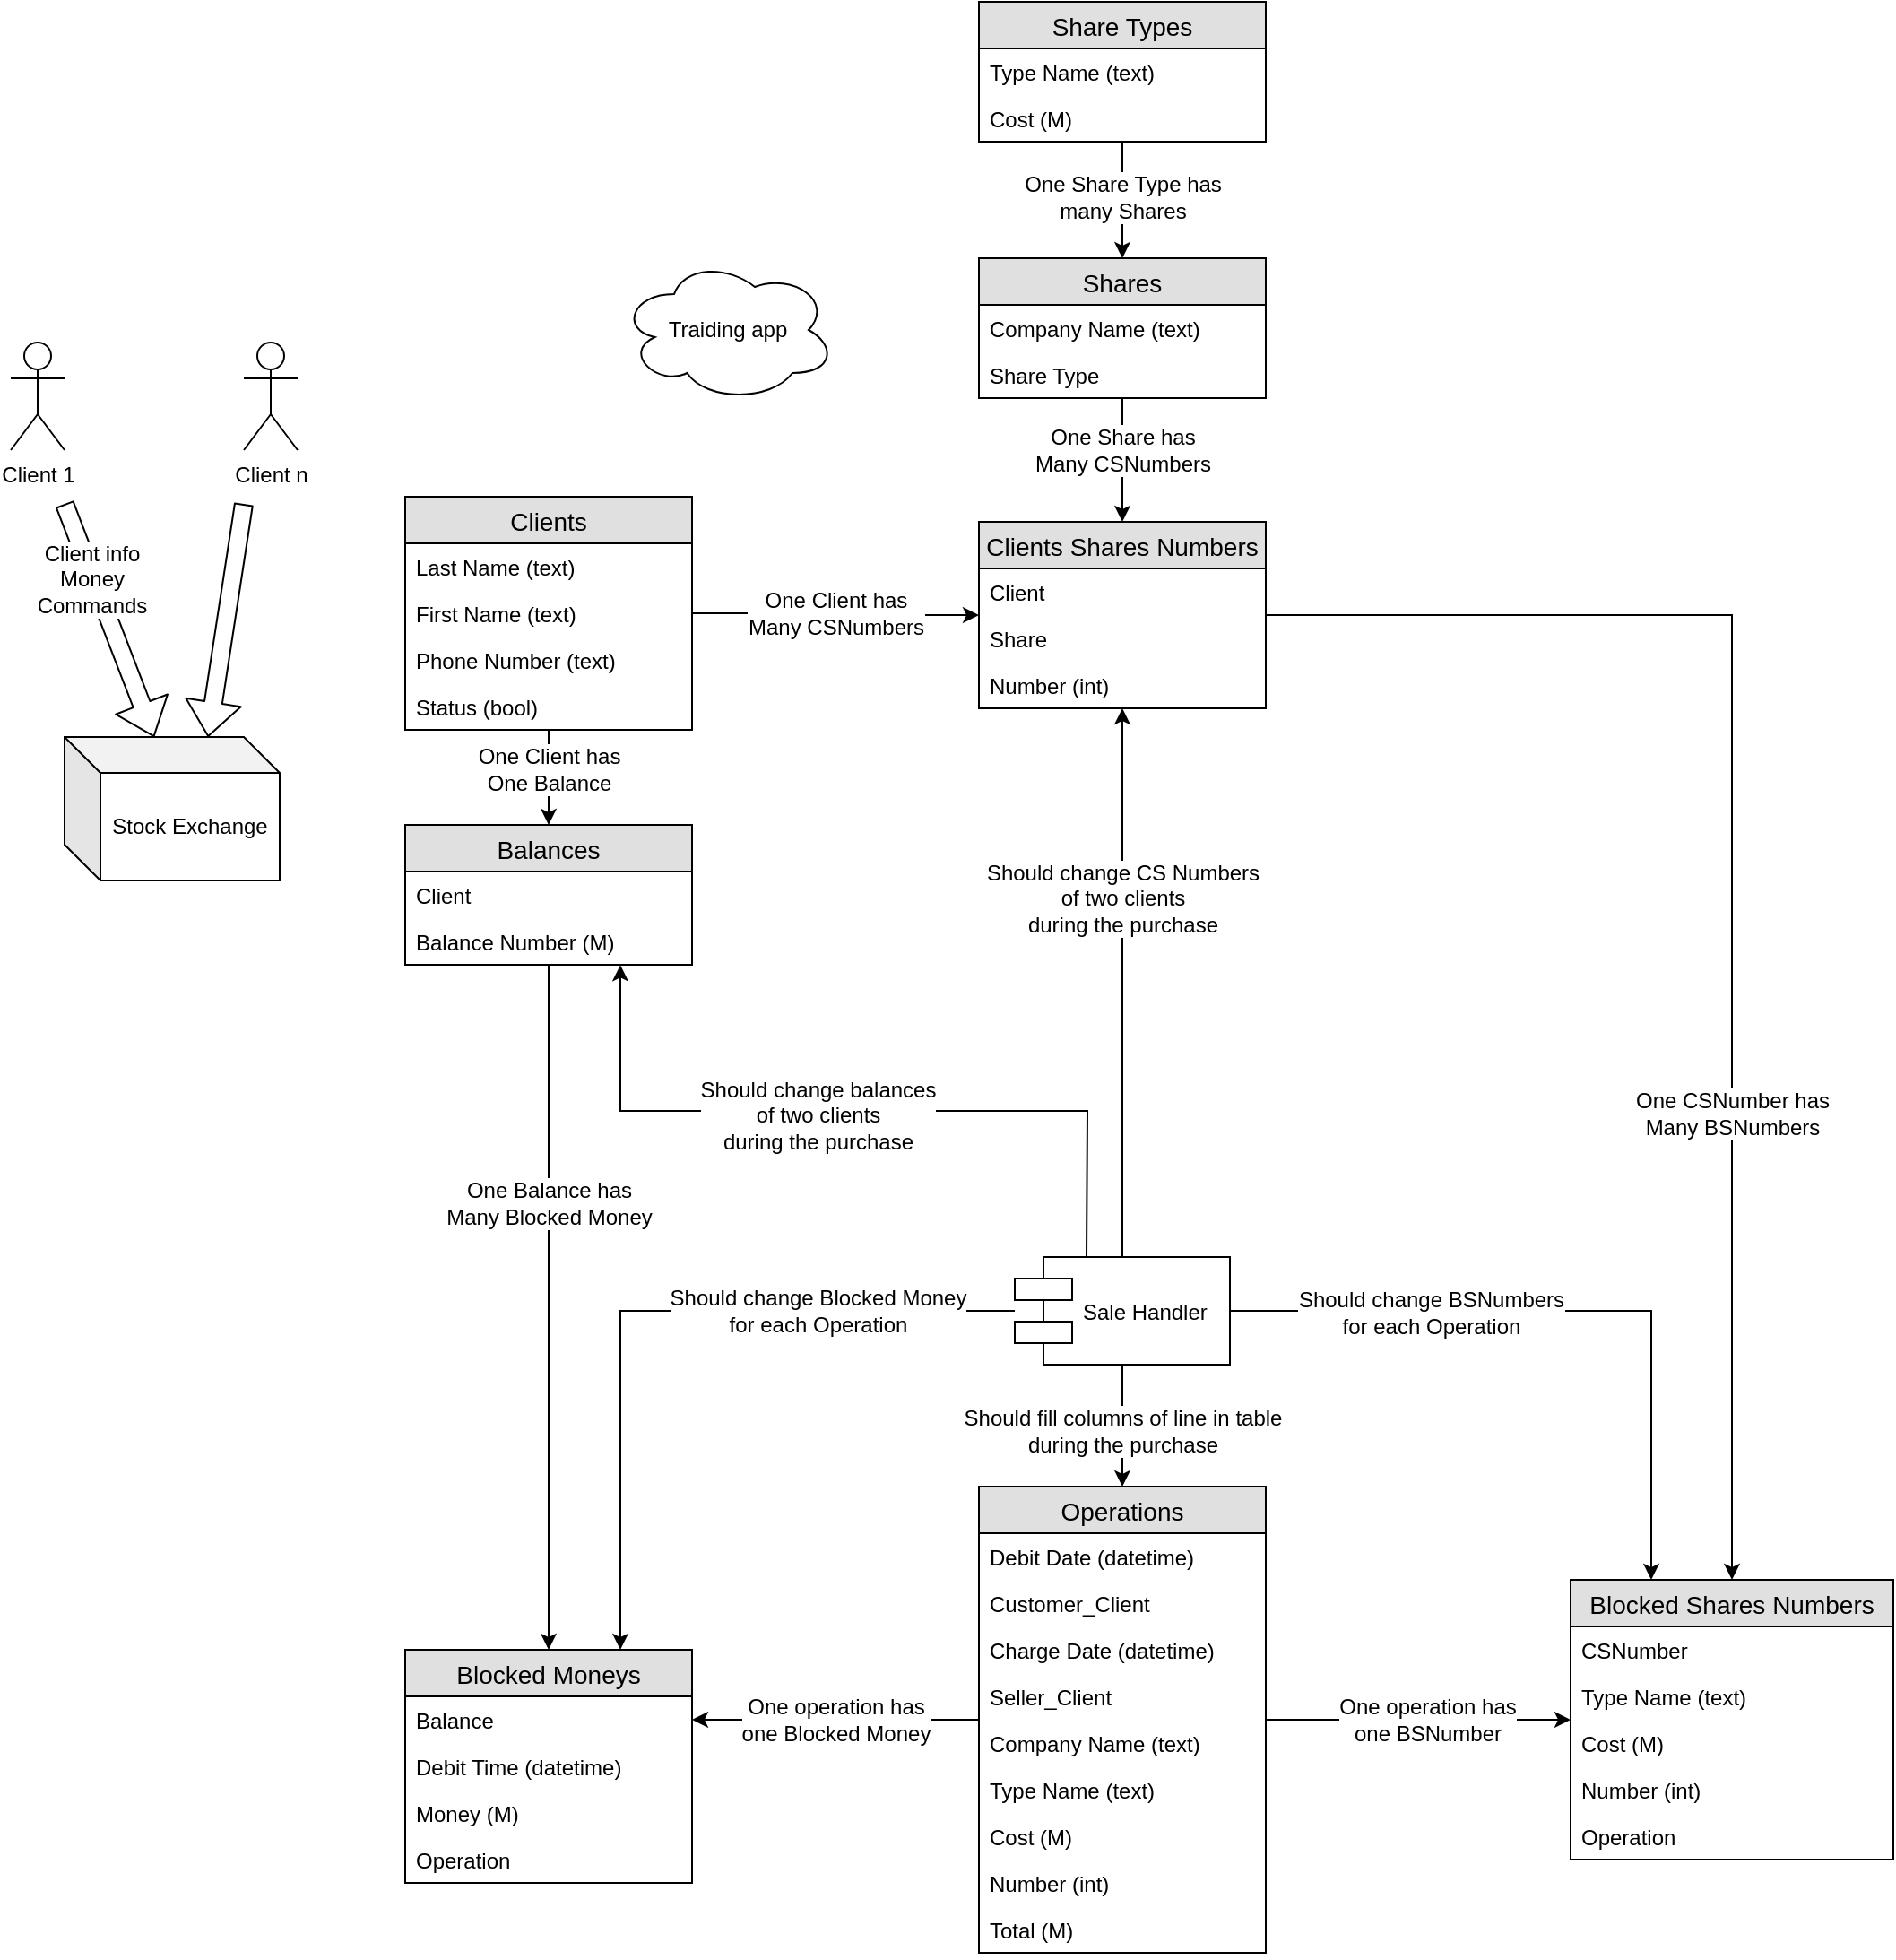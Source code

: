 <mxfile version="11.1.4" type="device"><diagram id="7F8-zEKt0B5sAVFYZIra" name="Страница 1"><mxGraphModel dx="985" dy="636" grid="1" gridSize="10" guides="1" tooltips="1" connect="1" arrows="1" fold="1" page="1" pageScale="1" pageWidth="827" pageHeight="1169" math="0" shadow="0"><root><mxCell id="0"/><mxCell id="1" parent="0"/><mxCell id="075Dc6EcmMVxBNMWxFbV-1" value="Stock Exchange" style="shape=cube;whiteSpace=wrap;html=1;boundedLbl=1;backgroundOutline=1;darkOpacity=0.05;darkOpacity2=0.1;" vertex="1" parent="1"><mxGeometry x="50" y="450" width="120" height="80" as="geometry"/></mxCell><mxCell id="075Dc6EcmMVxBNMWxFbV-2" value="&lt;div&gt;Client 1&lt;/div&gt;" style="shape=umlActor;verticalLabelPosition=bottom;labelBackgroundColor=#ffffff;verticalAlign=top;html=1;outlineConnect=0;" vertex="1" parent="1"><mxGeometry x="20" y="230" width="30" height="60" as="geometry"/></mxCell><mxCell id="075Dc6EcmMVxBNMWxFbV-3" value="Client n" style="shape=umlActor;verticalLabelPosition=bottom;labelBackgroundColor=#ffffff;verticalAlign=top;html=1;outlineConnect=0;" vertex="1" parent="1"><mxGeometry x="150" y="230" width="30" height="60" as="geometry"/></mxCell><mxCell id="075Dc6EcmMVxBNMWxFbV-4" value="" style="shape=flexArrow;endArrow=classic;html=1;entryX=0;entryY=0;entryDx=50;entryDy=0;entryPerimeter=0;" edge="1" parent="1" target="075Dc6EcmMVxBNMWxFbV-1"><mxGeometry width="50" height="50" relative="1" as="geometry"><mxPoint x="50" y="320" as="sourcePoint"/><mxPoint x="125" y="310" as="targetPoint"/></mxGeometry></mxCell><mxCell id="075Dc6EcmMVxBNMWxFbV-57" value="&lt;div&gt;Client info&lt;/div&gt;&lt;div&gt;Money&lt;/div&gt;&lt;div&gt;Commands&lt;br&gt;&lt;/div&gt;" style="text;html=1;resizable=0;points=[];align=center;verticalAlign=middle;labelBackgroundColor=#ffffff;" vertex="1" connectable="0" parent="075Dc6EcmMVxBNMWxFbV-4"><mxGeometry x="-0.36" y="-1" relative="1" as="geometry"><mxPoint as="offset"/></mxGeometry></mxCell><mxCell id="075Dc6EcmMVxBNMWxFbV-7" value="" style="shape=flexArrow;endArrow=classic;html=1;entryX=0.667;entryY=0;entryDx=0;entryDy=0;entryPerimeter=0;" edge="1" parent="1" target="075Dc6EcmMVxBNMWxFbV-1"><mxGeometry width="50" height="50" relative="1" as="geometry"><mxPoint x="150" y="320" as="sourcePoint"/><mxPoint x="250" y="360" as="targetPoint"/></mxGeometry></mxCell><mxCell id="075Dc6EcmMVxBNMWxFbV-9" value="&lt;div&gt;Traiding app&lt;/div&gt;" style="ellipse;shape=cloud;whiteSpace=wrap;html=1;" vertex="1" parent="1"><mxGeometry x="360" y="183" width="120" height="80" as="geometry"/></mxCell><mxCell id="075Dc6EcmMVxBNMWxFbV-19" style="edgeStyle=orthogonalEdgeStyle;rounded=0;orthogonalLoop=1;jettySize=auto;html=1;entryX=0.5;entryY=0;entryDx=0;entryDy=0;" edge="1" parent="1" source="075Dc6EcmMVxBNMWxFbV-10" target="075Dc6EcmMVxBNMWxFbV-15"><mxGeometry relative="1" as="geometry"/></mxCell><mxCell id="075Dc6EcmMVxBNMWxFbV-60" value="&lt;div&gt;One Client has &lt;br&gt;&lt;/div&gt;&lt;div&gt;One Balance&lt;/div&gt;" style="text;html=1;resizable=0;points=[];align=center;verticalAlign=middle;labelBackgroundColor=#ffffff;" vertex="1" connectable="0" parent="075Dc6EcmMVxBNMWxFbV-19"><mxGeometry x="-0.256" y="-1" relative="1" as="geometry"><mxPoint x="1" y="2" as="offset"/></mxGeometry></mxCell><mxCell id="075Dc6EcmMVxBNMWxFbV-25" style="edgeStyle=orthogonalEdgeStyle;rounded=0;orthogonalLoop=1;jettySize=auto;html=1;" edge="1" parent="1" source="075Dc6EcmMVxBNMWxFbV-10" target="075Dc6EcmMVxBNMWxFbV-20"><mxGeometry relative="1" as="geometry"/></mxCell><mxCell id="075Dc6EcmMVxBNMWxFbV-62" value="&lt;div&gt;One Client has &lt;br&gt;&lt;/div&gt;&lt;div&gt;Many CSNumbers&lt;/div&gt;" style="text;html=1;resizable=0;points=[];align=center;verticalAlign=middle;labelBackgroundColor=#ffffff;" vertex="1" connectable="0" parent="075Dc6EcmMVxBNMWxFbV-25"><mxGeometry x="-0.708" y="-1" relative="1" as="geometry"><mxPoint x="56.5" y="-1" as="offset"/></mxGeometry></mxCell><mxCell id="075Dc6EcmMVxBNMWxFbV-10" value="Clients" style="swimlane;fontStyle=0;childLayout=stackLayout;horizontal=1;startSize=26;fillColor=#e0e0e0;horizontalStack=0;resizeParent=1;resizeParentMax=0;resizeLast=0;collapsible=1;marginBottom=0;swimlaneFillColor=#ffffff;align=center;fontSize=14;" vertex="1" parent="1"><mxGeometry x="240" y="316" width="160" height="130" as="geometry"/></mxCell><mxCell id="075Dc6EcmMVxBNMWxFbV-11" value="Last Name (text)" style="text;strokeColor=none;fillColor=none;spacingLeft=4;spacingRight=4;overflow=hidden;rotatable=0;points=[[0,0.5],[1,0.5]];portConstraint=eastwest;fontSize=12;" vertex="1" parent="075Dc6EcmMVxBNMWxFbV-10"><mxGeometry y="26" width="160" height="26" as="geometry"/></mxCell><mxCell id="075Dc6EcmMVxBNMWxFbV-12" value="First Name (text)" style="text;strokeColor=none;fillColor=none;spacingLeft=4;spacingRight=4;overflow=hidden;rotatable=0;points=[[0,0.5],[1,0.5]];portConstraint=eastwest;fontSize=12;" vertex="1" parent="075Dc6EcmMVxBNMWxFbV-10"><mxGeometry y="52" width="160" height="26" as="geometry"/></mxCell><mxCell id="075Dc6EcmMVxBNMWxFbV-13" value="Phone Number (text)" style="text;strokeColor=none;fillColor=none;spacingLeft=4;spacingRight=4;overflow=hidden;rotatable=0;points=[[0,0.5],[1,0.5]];portConstraint=eastwest;fontSize=12;" vertex="1" parent="075Dc6EcmMVxBNMWxFbV-10"><mxGeometry y="78" width="160" height="26" as="geometry"/></mxCell><mxCell id="075Dc6EcmMVxBNMWxFbV-96" value="Status (bool)" style="text;strokeColor=none;fillColor=none;spacingLeft=4;spacingRight=4;overflow=hidden;rotatable=0;points=[[0,0.5],[1,0.5]];portConstraint=eastwest;fontSize=12;" vertex="1" parent="075Dc6EcmMVxBNMWxFbV-10"><mxGeometry y="104" width="160" height="26" as="geometry"/></mxCell><mxCell id="075Dc6EcmMVxBNMWxFbV-94" style="edgeStyle=orthogonalEdgeStyle;rounded=0;orthogonalLoop=1;jettySize=auto;html=1;entryX=0.5;entryY=0;entryDx=0;entryDy=0;" edge="1" parent="1" source="075Dc6EcmMVxBNMWxFbV-15" target="075Dc6EcmMVxBNMWxFbV-64"><mxGeometry relative="1" as="geometry"/></mxCell><mxCell id="075Dc6EcmMVxBNMWxFbV-95" value="&lt;div&gt;One Balance has&lt;/div&gt;&lt;div&gt;Many Blocked Money&lt;br&gt;&lt;/div&gt;" style="text;html=1;resizable=0;points=[];align=center;verticalAlign=middle;labelBackgroundColor=#ffffff;" vertex="1" connectable="0" parent="075Dc6EcmMVxBNMWxFbV-94"><mxGeometry x="-0.244" y="-1" relative="1" as="geometry"><mxPoint x="1" y="-12" as="offset"/></mxGeometry></mxCell><mxCell id="075Dc6EcmMVxBNMWxFbV-15" value="Balances" style="swimlane;fontStyle=0;childLayout=stackLayout;horizontal=1;startSize=26;fillColor=#e0e0e0;horizontalStack=0;resizeParent=1;resizeParentMax=0;resizeLast=0;collapsible=1;marginBottom=0;swimlaneFillColor=#ffffff;align=center;fontSize=14;" vertex="1" parent="1"><mxGeometry x="240" y="499" width="160" height="78" as="geometry"/></mxCell><mxCell id="075Dc6EcmMVxBNMWxFbV-16" value="Client" style="text;strokeColor=none;fillColor=none;spacingLeft=4;spacingRight=4;overflow=hidden;rotatable=0;points=[[0,0.5],[1,0.5]];portConstraint=eastwest;fontSize=12;" vertex="1" parent="075Dc6EcmMVxBNMWxFbV-15"><mxGeometry y="26" width="160" height="26" as="geometry"/></mxCell><mxCell id="075Dc6EcmMVxBNMWxFbV-17" value="Balance Number (M)" style="text;strokeColor=none;fillColor=none;spacingLeft=4;spacingRight=4;overflow=hidden;rotatable=0;points=[[0,0.5],[1,0.5]];portConstraint=eastwest;fontSize=12;" vertex="1" parent="075Dc6EcmMVxBNMWxFbV-15"><mxGeometry y="52" width="160" height="26" as="geometry"/></mxCell><mxCell id="075Dc6EcmMVxBNMWxFbV-87" style="edgeStyle=orthogonalEdgeStyle;rounded=0;orthogonalLoop=1;jettySize=auto;html=1;" edge="1" parent="1" source="075Dc6EcmMVxBNMWxFbV-20" target="075Dc6EcmMVxBNMWxFbV-75"><mxGeometry relative="1" as="geometry"/></mxCell><mxCell id="075Dc6EcmMVxBNMWxFbV-91" value="&lt;div&gt;One CSNumber has&lt;/div&gt;&lt;div&gt;Many BSNumbers&lt;/div&gt;" style="text;html=1;resizable=0;points=[];align=center;verticalAlign=middle;labelBackgroundColor=#ffffff;" vertex="1" connectable="0" parent="075Dc6EcmMVxBNMWxFbV-87"><mxGeometry x="-0.078" y="1" relative="1" as="geometry"><mxPoint x="-1" y="169.5" as="offset"/></mxGeometry></mxCell><mxCell id="075Dc6EcmMVxBNMWxFbV-20" value="Clients Shares Numbers" style="swimlane;fontStyle=0;childLayout=stackLayout;horizontal=1;startSize=26;fillColor=#e0e0e0;horizontalStack=0;resizeParent=1;resizeParentMax=0;resizeLast=0;collapsible=1;marginBottom=0;swimlaneFillColor=#ffffff;align=center;fontSize=14;" vertex="1" parent="1"><mxGeometry x="560" y="330" width="160" height="104" as="geometry"/></mxCell><mxCell id="075Dc6EcmMVxBNMWxFbV-21" value="Client" style="text;strokeColor=none;fillColor=none;spacingLeft=4;spacingRight=4;overflow=hidden;rotatable=0;points=[[0,0.5],[1,0.5]];portConstraint=eastwest;fontSize=12;" vertex="1" parent="075Dc6EcmMVxBNMWxFbV-20"><mxGeometry y="26" width="160" height="26" as="geometry"/></mxCell><mxCell id="075Dc6EcmMVxBNMWxFbV-22" value="Share" style="text;strokeColor=none;fillColor=none;spacingLeft=4;spacingRight=4;overflow=hidden;rotatable=0;points=[[0,0.5],[1,0.5]];portConstraint=eastwest;fontSize=12;" vertex="1" parent="075Dc6EcmMVxBNMWxFbV-20"><mxGeometry y="52" width="160" height="26" as="geometry"/></mxCell><mxCell id="075Dc6EcmMVxBNMWxFbV-23" value="Number (int)" style="text;strokeColor=none;fillColor=none;spacingLeft=4;spacingRight=4;overflow=hidden;rotatable=0;points=[[0,0.5],[1,0.5]];portConstraint=eastwest;fontSize=12;" vertex="1" parent="075Dc6EcmMVxBNMWxFbV-20"><mxGeometry y="78" width="160" height="26" as="geometry"/></mxCell><mxCell id="075Dc6EcmMVxBNMWxFbV-35" style="edgeStyle=orthogonalEdgeStyle;rounded=0;orthogonalLoop=1;jettySize=auto;html=1;" edge="1" parent="1" source="075Dc6EcmMVxBNMWxFbV-26" target="075Dc6EcmMVxBNMWxFbV-20"><mxGeometry relative="1" as="geometry"/></mxCell><mxCell id="075Dc6EcmMVxBNMWxFbV-63" value="&lt;div&gt;One Share has &lt;br&gt;&lt;/div&gt;&lt;div&gt;Many CSNumbers&lt;br&gt;&lt;/div&gt;" style="text;html=1;resizable=0;points=[];align=center;verticalAlign=middle;labelBackgroundColor=#ffffff;" vertex="1" connectable="0" parent="075Dc6EcmMVxBNMWxFbV-35"><mxGeometry x="0.286" y="-1" relative="1" as="geometry"><mxPoint x="1" y="-16" as="offset"/></mxGeometry></mxCell><mxCell id="075Dc6EcmMVxBNMWxFbV-26" value="Shares" style="swimlane;fontStyle=0;childLayout=stackLayout;horizontal=1;startSize=26;fillColor=#e0e0e0;horizontalStack=0;resizeParent=1;resizeParentMax=0;resizeLast=0;collapsible=1;marginBottom=0;swimlaneFillColor=#ffffff;align=center;fontSize=14;" vertex="1" parent="1"><mxGeometry x="560" y="183" width="160" height="78" as="geometry"/></mxCell><mxCell id="075Dc6EcmMVxBNMWxFbV-27" value="Company Name (text)" style="text;strokeColor=none;fillColor=none;spacingLeft=4;spacingRight=4;overflow=hidden;rotatable=0;points=[[0,0.5],[1,0.5]];portConstraint=eastwest;fontSize=12;" vertex="1" parent="075Dc6EcmMVxBNMWxFbV-26"><mxGeometry y="26" width="160" height="26" as="geometry"/></mxCell><mxCell id="075Dc6EcmMVxBNMWxFbV-28" value="Share Type" style="text;strokeColor=none;fillColor=none;spacingLeft=4;spacingRight=4;overflow=hidden;rotatable=0;points=[[0,0.5],[1,0.5]];portConstraint=eastwest;fontSize=12;" vertex="1" parent="075Dc6EcmMVxBNMWxFbV-26"><mxGeometry y="52" width="160" height="26" as="geometry"/></mxCell><mxCell id="075Dc6EcmMVxBNMWxFbV-34" style="edgeStyle=orthogonalEdgeStyle;rounded=0;orthogonalLoop=1;jettySize=auto;html=1;" edge="1" parent="1" source="075Dc6EcmMVxBNMWxFbV-30" target="075Dc6EcmMVxBNMWxFbV-26"><mxGeometry relative="1" as="geometry"/></mxCell><mxCell id="075Dc6EcmMVxBNMWxFbV-58" value="&lt;div&gt;One Share Type has &lt;br&gt;&lt;/div&gt;&lt;div&gt;many Shares&lt;/div&gt;" style="text;html=1;resizable=0;points=[];align=center;verticalAlign=middle;labelBackgroundColor=#ffffff;" vertex="1" connectable="0" parent="075Dc6EcmMVxBNMWxFbV-34"><mxGeometry x="0.306" y="-2" relative="1" as="geometry"><mxPoint x="2" y="-11.5" as="offset"/></mxGeometry></mxCell><mxCell id="075Dc6EcmMVxBNMWxFbV-30" value="Share Types" style="swimlane;fontStyle=0;childLayout=stackLayout;horizontal=1;startSize=26;fillColor=#e0e0e0;horizontalStack=0;resizeParent=1;resizeParentMax=0;resizeLast=0;collapsible=1;marginBottom=0;swimlaneFillColor=#ffffff;align=center;fontSize=14;" vertex="1" parent="1"><mxGeometry x="560" y="40" width="160" height="78" as="geometry"/></mxCell><mxCell id="075Dc6EcmMVxBNMWxFbV-31" value="Type Name (text)" style="text;strokeColor=none;fillColor=none;spacingLeft=4;spacingRight=4;overflow=hidden;rotatable=0;points=[[0,0.5],[1,0.5]];portConstraint=eastwest;fontSize=12;" vertex="1" parent="075Dc6EcmMVxBNMWxFbV-30"><mxGeometry y="26" width="160" height="26" as="geometry"/></mxCell><mxCell id="075Dc6EcmMVxBNMWxFbV-32" value="Cost (M)" style="text;strokeColor=none;fillColor=none;spacingLeft=4;spacingRight=4;overflow=hidden;rotatable=0;points=[[0,0.5],[1,0.5]];portConstraint=eastwest;fontSize=12;" vertex="1" parent="075Dc6EcmMVxBNMWxFbV-30"><mxGeometry y="52" width="160" height="26" as="geometry"/></mxCell><mxCell id="075Dc6EcmMVxBNMWxFbV-37" style="edgeStyle=orthogonalEdgeStyle;rounded=0;orthogonalLoop=1;jettySize=auto;html=1;entryX=0.75;entryY=1.006;entryDx=0;entryDy=0;entryPerimeter=0;" edge="1" parent="1" target="075Dc6EcmMVxBNMWxFbV-17"><mxGeometry relative="1" as="geometry"><mxPoint x="620" y="740" as="sourcePoint"/></mxGeometry></mxCell><mxCell id="075Dc6EcmMVxBNMWxFbV-59" value="&lt;div&gt;Should change balances &lt;br&gt;&lt;/div&gt;&lt;div&gt;of two clients&lt;br&gt;&lt;/div&gt;&lt;div&gt;during the purchase&lt;br&gt;&lt;/div&gt;" style="text;html=1;resizable=0;points=[];align=center;verticalAlign=middle;labelBackgroundColor=#ffffff;" vertex="1" connectable="0" parent="075Dc6EcmMVxBNMWxFbV-37"><mxGeometry x="0.156" y="-1" relative="1" as="geometry"><mxPoint x="12.5" y="3" as="offset"/></mxGeometry></mxCell><mxCell id="075Dc6EcmMVxBNMWxFbV-38" style="edgeStyle=orthogonalEdgeStyle;rounded=0;orthogonalLoop=1;jettySize=auto;html=1;" edge="1" parent="1" source="075Dc6EcmMVxBNMWxFbV-36" target="075Dc6EcmMVxBNMWxFbV-20"><mxGeometry relative="1" as="geometry"/></mxCell><mxCell id="075Dc6EcmMVxBNMWxFbV-90" value="&lt;div&gt;Should change CS Numbers &lt;br&gt;&lt;/div&gt;&lt;div&gt;of two clients&lt;br&gt;&lt;/div&gt;&lt;div&gt;during the purchase&lt;br&gt;&lt;/div&gt;" style="text;html=1;resizable=0;points=[];align=center;verticalAlign=middle;labelBackgroundColor=#ffffff;" vertex="1" connectable="0" parent="075Dc6EcmMVxBNMWxFbV-38"><mxGeometry x="0.789" y="-1" relative="1" as="geometry"><mxPoint x="-1" y="73.5" as="offset"/></mxGeometry></mxCell><mxCell id="075Dc6EcmMVxBNMWxFbV-43" style="edgeStyle=orthogonalEdgeStyle;rounded=0;orthogonalLoop=1;jettySize=auto;html=1;" edge="1" parent="1" source="075Dc6EcmMVxBNMWxFbV-36" target="075Dc6EcmMVxBNMWxFbV-39"><mxGeometry relative="1" as="geometry"/></mxCell><mxCell id="075Dc6EcmMVxBNMWxFbV-56" value="&lt;div&gt;Should fill columns of line in table &lt;br&gt;&lt;/div&gt;&lt;div&gt;during the purchase&lt;/div&gt;" style="text;html=1;resizable=0;points=[];align=center;verticalAlign=middle;labelBackgroundColor=#ffffff;" vertex="1" connectable="0" parent="075Dc6EcmMVxBNMWxFbV-43"><mxGeometry x="-0.197" y="-1" relative="1" as="geometry"><mxPoint x="1" y="9" as="offset"/></mxGeometry></mxCell><mxCell id="075Dc6EcmMVxBNMWxFbV-71" style="edgeStyle=orthogonalEdgeStyle;rounded=0;orthogonalLoop=1;jettySize=auto;html=1;entryX=0.75;entryY=0;entryDx=0;entryDy=0;" edge="1" parent="1" source="075Dc6EcmMVxBNMWxFbV-36" target="075Dc6EcmMVxBNMWxFbV-64"><mxGeometry relative="1" as="geometry"><mxPoint x="380" y="929" as="targetPoint"/></mxGeometry></mxCell><mxCell id="075Dc6EcmMVxBNMWxFbV-73" value="&lt;div&gt;Should change Blocked Money&lt;/div&gt;&lt;div&gt;for each Operation&lt;br&gt;&lt;/div&gt;" style="text;html=1;resizable=0;points=[];align=center;verticalAlign=middle;labelBackgroundColor=#ffffff;" vertex="1" connectable="0" parent="075Dc6EcmMVxBNMWxFbV-71"><mxGeometry x="-0.299" y="1" relative="1" as="geometry"><mxPoint x="33.5" y="-1" as="offset"/></mxGeometry></mxCell><mxCell id="075Dc6EcmMVxBNMWxFbV-88" style="edgeStyle=orthogonalEdgeStyle;rounded=0;orthogonalLoop=1;jettySize=auto;html=1;entryX=0.25;entryY=0;entryDx=0;entryDy=0;" edge="1" parent="1" source="075Dc6EcmMVxBNMWxFbV-36" target="075Dc6EcmMVxBNMWxFbV-75"><mxGeometry relative="1" as="geometry"/></mxCell><mxCell id="075Dc6EcmMVxBNMWxFbV-89" value="&lt;div&gt;Should change BSNumbers&lt;br&gt;&lt;/div&gt;&lt;div&gt;for each Operation&lt;br&gt;&lt;/div&gt;" style="text;html=1;resizable=0;points=[];align=center;verticalAlign=middle;labelBackgroundColor=#ffffff;" vertex="1" connectable="0" parent="075Dc6EcmMVxBNMWxFbV-88"><mxGeometry x="-0.334" y="1" relative="1" as="geometry"><mxPoint x="-16.5" y="1.5" as="offset"/></mxGeometry></mxCell><mxCell id="075Dc6EcmMVxBNMWxFbV-36" value="Sale Handler" style="shape=component;align=left;spacingLeft=36;" vertex="1" parent="1"><mxGeometry x="580" y="740" width="120" height="60" as="geometry"/></mxCell><mxCell id="075Dc6EcmMVxBNMWxFbV-70" style="edgeStyle=orthogonalEdgeStyle;rounded=0;orthogonalLoop=1;jettySize=auto;html=1;entryX=1;entryY=0.5;entryDx=0;entryDy=0;" edge="1" parent="1" source="075Dc6EcmMVxBNMWxFbV-39" target="075Dc6EcmMVxBNMWxFbV-65"><mxGeometry relative="1" as="geometry"/></mxCell><mxCell id="075Dc6EcmMVxBNMWxFbV-92" value="&lt;div&gt;One operation has&lt;/div&gt;&lt;div&gt;one Blocked Money&lt;br&gt;&lt;/div&gt;" style="text;html=1;resizable=0;points=[];align=center;verticalAlign=middle;labelBackgroundColor=#ffffff;" vertex="1" connectable="0" parent="075Dc6EcmMVxBNMWxFbV-70"><mxGeometry x="0.229" relative="1" as="geometry"><mxPoint x="18.5" as="offset"/></mxGeometry></mxCell><mxCell id="075Dc6EcmMVxBNMWxFbV-86" style="edgeStyle=orthogonalEdgeStyle;rounded=0;orthogonalLoop=1;jettySize=auto;html=1;" edge="1" parent="1" source="075Dc6EcmMVxBNMWxFbV-39" target="075Dc6EcmMVxBNMWxFbV-75"><mxGeometry relative="1" as="geometry"/></mxCell><mxCell id="075Dc6EcmMVxBNMWxFbV-93" value="&lt;div&gt;One operation has&lt;/div&gt;&lt;div&gt;one BSNumber&lt;br&gt;&lt;/div&gt;" style="text;html=1;resizable=0;points=[];align=center;verticalAlign=middle;labelBackgroundColor=#ffffff;" vertex="1" connectable="0" parent="075Dc6EcmMVxBNMWxFbV-86"><mxGeometry x="-0.294" y="-2" relative="1" as="geometry"><mxPoint x="30" y="-2" as="offset"/></mxGeometry></mxCell><mxCell id="075Dc6EcmMVxBNMWxFbV-39" value="Operations" style="swimlane;fontStyle=0;childLayout=stackLayout;horizontal=1;startSize=26;fillColor=#e0e0e0;horizontalStack=0;resizeParent=1;resizeParentMax=0;resizeLast=0;collapsible=1;marginBottom=0;swimlaneFillColor=#ffffff;align=center;fontSize=14;" vertex="1" parent="1"><mxGeometry x="560" y="868" width="160" height="260" as="geometry"/></mxCell><mxCell id="075Dc6EcmMVxBNMWxFbV-40" value="Debit Date (datetime)" style="text;strokeColor=none;fillColor=none;spacingLeft=4;spacingRight=4;overflow=hidden;rotatable=0;points=[[0,0.5],[1,0.5]];portConstraint=eastwest;fontSize=12;" vertex="1" parent="075Dc6EcmMVxBNMWxFbV-39"><mxGeometry y="26" width="160" height="26" as="geometry"/></mxCell><mxCell id="075Dc6EcmMVxBNMWxFbV-41" value="Customer_Client" style="text;strokeColor=none;fillColor=none;spacingLeft=4;spacingRight=4;overflow=hidden;rotatable=0;points=[[0,0.5],[1,0.5]];portConstraint=eastwest;fontSize=12;" vertex="1" parent="075Dc6EcmMVxBNMWxFbV-39"><mxGeometry y="52" width="160" height="26" as="geometry"/></mxCell><mxCell id="075Dc6EcmMVxBNMWxFbV-42" value="Charge Date (datetime)" style="text;strokeColor=none;fillColor=none;spacingLeft=4;spacingRight=4;overflow=hidden;rotatable=0;points=[[0,0.5],[1,0.5]];portConstraint=eastwest;fontSize=12;" vertex="1" parent="075Dc6EcmMVxBNMWxFbV-39"><mxGeometry y="78" width="160" height="26" as="geometry"/></mxCell><mxCell id="075Dc6EcmMVxBNMWxFbV-50" value="Seller_Client" style="text;strokeColor=none;fillColor=none;spacingLeft=4;spacingRight=4;overflow=hidden;rotatable=0;points=[[0,0.5],[1,0.5]];portConstraint=eastwest;fontSize=12;" vertex="1" parent="075Dc6EcmMVxBNMWxFbV-39"><mxGeometry y="104" width="160" height="26" as="geometry"/></mxCell><mxCell id="075Dc6EcmMVxBNMWxFbV-51" value="Company Name (text)" style="text;strokeColor=none;fillColor=none;spacingLeft=4;spacingRight=4;overflow=hidden;rotatable=0;points=[[0,0.5],[1,0.5]];portConstraint=eastwest;fontSize=12;" vertex="1" parent="075Dc6EcmMVxBNMWxFbV-39"><mxGeometry y="130" width="160" height="26" as="geometry"/></mxCell><mxCell id="075Dc6EcmMVxBNMWxFbV-52" value="Type Name (text)" style="text;strokeColor=none;fillColor=none;spacingLeft=4;spacingRight=4;overflow=hidden;rotatable=0;points=[[0,0.5],[1,0.5]];portConstraint=eastwest;fontSize=12;" vertex="1" parent="075Dc6EcmMVxBNMWxFbV-39"><mxGeometry y="156" width="160" height="26" as="geometry"/></mxCell><mxCell id="075Dc6EcmMVxBNMWxFbV-53" value="Cost (M)" style="text;strokeColor=none;fillColor=none;spacingLeft=4;spacingRight=4;overflow=hidden;rotatable=0;points=[[0,0.5],[1,0.5]];portConstraint=eastwest;fontSize=12;" vertex="1" parent="075Dc6EcmMVxBNMWxFbV-39"><mxGeometry y="182" width="160" height="26" as="geometry"/></mxCell><mxCell id="075Dc6EcmMVxBNMWxFbV-54" value="Number (int)" style="text;strokeColor=none;fillColor=none;spacingLeft=4;spacingRight=4;overflow=hidden;rotatable=0;points=[[0,0.5],[1,0.5]];portConstraint=eastwest;fontSize=12;" vertex="1" parent="075Dc6EcmMVxBNMWxFbV-39"><mxGeometry y="208" width="160" height="26" as="geometry"/></mxCell><mxCell id="075Dc6EcmMVxBNMWxFbV-55" value="Total (M)" style="text;strokeColor=none;fillColor=none;spacingLeft=4;spacingRight=4;overflow=hidden;rotatable=0;points=[[0,0.5],[1,0.5]];portConstraint=eastwest;fontSize=12;" vertex="1" parent="075Dc6EcmMVxBNMWxFbV-39"><mxGeometry y="234" width="160" height="26" as="geometry"/></mxCell><mxCell id="075Dc6EcmMVxBNMWxFbV-64" value="Blocked Moneys" style="swimlane;fontStyle=0;childLayout=stackLayout;horizontal=1;startSize=26;fillColor=#e0e0e0;horizontalStack=0;resizeParent=1;resizeParentMax=0;resizeLast=0;collapsible=1;marginBottom=0;swimlaneFillColor=#ffffff;align=center;fontSize=14;" vertex="1" parent="1"><mxGeometry x="240" y="959" width="160" height="130" as="geometry"/></mxCell><mxCell id="075Dc6EcmMVxBNMWxFbV-65" value="Balance" style="text;strokeColor=none;fillColor=none;spacingLeft=4;spacingRight=4;overflow=hidden;rotatable=0;points=[[0,0.5],[1,0.5]];portConstraint=eastwest;fontSize=12;" vertex="1" parent="075Dc6EcmMVxBNMWxFbV-64"><mxGeometry y="26" width="160" height="26" as="geometry"/></mxCell><mxCell id="075Dc6EcmMVxBNMWxFbV-97" value="Debit Time (datetime)" style="text;strokeColor=none;fillColor=none;spacingLeft=4;spacingRight=4;overflow=hidden;rotatable=0;points=[[0,0.5],[1,0.5]];portConstraint=eastwest;fontSize=12;" vertex="1" parent="075Dc6EcmMVxBNMWxFbV-64"><mxGeometry y="52" width="160" height="26" as="geometry"/></mxCell><mxCell id="075Dc6EcmMVxBNMWxFbV-66" value="Money (M)" style="text;strokeColor=none;fillColor=none;spacingLeft=4;spacingRight=4;overflow=hidden;rotatable=0;points=[[0,0.5],[1,0.5]];portConstraint=eastwest;fontSize=12;" vertex="1" parent="075Dc6EcmMVxBNMWxFbV-64"><mxGeometry y="78" width="160" height="26" as="geometry"/></mxCell><mxCell id="075Dc6EcmMVxBNMWxFbV-74" value="Operation" style="text;strokeColor=none;fillColor=none;spacingLeft=4;spacingRight=4;overflow=hidden;rotatable=0;points=[[0,0.5],[1,0.5]];portConstraint=eastwest;fontSize=12;" vertex="1" parent="075Dc6EcmMVxBNMWxFbV-64"><mxGeometry y="104" width="160" height="26" as="geometry"/></mxCell><mxCell id="075Dc6EcmMVxBNMWxFbV-75" value="Blocked Shares Numbers" style="swimlane;fontStyle=0;childLayout=stackLayout;horizontal=1;startSize=26;fillColor=#e0e0e0;horizontalStack=0;resizeParent=1;resizeParentMax=0;resizeLast=0;collapsible=1;marginBottom=0;swimlaneFillColor=#ffffff;align=center;fontSize=14;" vertex="1" parent="1"><mxGeometry x="890" y="920" width="180" height="156" as="geometry"/></mxCell><mxCell id="075Dc6EcmMVxBNMWxFbV-76" value="CSNumber" style="text;strokeColor=none;fillColor=none;spacingLeft=4;spacingRight=4;overflow=hidden;rotatable=0;points=[[0,0.5],[1,0.5]];portConstraint=eastwest;fontSize=12;" vertex="1" parent="075Dc6EcmMVxBNMWxFbV-75"><mxGeometry y="26" width="180" height="26" as="geometry"/></mxCell><mxCell id="075Dc6EcmMVxBNMWxFbV-79" value="Type Name (text)" style="text;strokeColor=none;fillColor=none;spacingLeft=4;spacingRight=4;overflow=hidden;rotatable=0;points=[[0,0.5],[1,0.5]];portConstraint=eastwest;fontSize=12;" vertex="1" parent="075Dc6EcmMVxBNMWxFbV-75"><mxGeometry y="52" width="180" height="26" as="geometry"/></mxCell><mxCell id="075Dc6EcmMVxBNMWxFbV-80" value="Cost (M)" style="text;strokeColor=none;fillColor=none;spacingLeft=4;spacingRight=4;overflow=hidden;rotatable=0;points=[[0,0.5],[1,0.5]];portConstraint=eastwest;fontSize=12;" vertex="1" parent="075Dc6EcmMVxBNMWxFbV-75"><mxGeometry y="78" width="180" height="26" as="geometry"/></mxCell><mxCell id="075Dc6EcmMVxBNMWxFbV-78" value="Number (int)" style="text;strokeColor=none;fillColor=none;spacingLeft=4;spacingRight=4;overflow=hidden;rotatable=0;points=[[0,0.5],[1,0.5]];portConstraint=eastwest;fontSize=12;" vertex="1" parent="075Dc6EcmMVxBNMWxFbV-75"><mxGeometry y="104" width="180" height="26" as="geometry"/></mxCell><mxCell id="075Dc6EcmMVxBNMWxFbV-85" value="Operation" style="text;strokeColor=none;fillColor=none;spacingLeft=4;spacingRight=4;overflow=hidden;rotatable=0;points=[[0,0.5],[1,0.5]];portConstraint=eastwest;fontSize=12;" vertex="1" parent="075Dc6EcmMVxBNMWxFbV-75"><mxGeometry y="130" width="180" height="26" as="geometry"/></mxCell></root></mxGraphModel></diagram></mxfile>